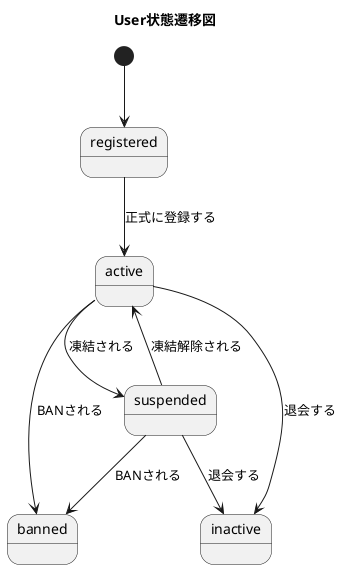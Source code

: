 ' userの状態遷移図
@startuml{state.png}
title User状態遷移図

[*] --> registered
registered --> active : 正式に登録する
active --> suspended : 凍結される
suspended --> active : 凍結解除される
suspended --> banned : BANされる
suspended --> inactive : 退会する
active --> banned : BANされる
active --> inactive : 退会する

@enduml
